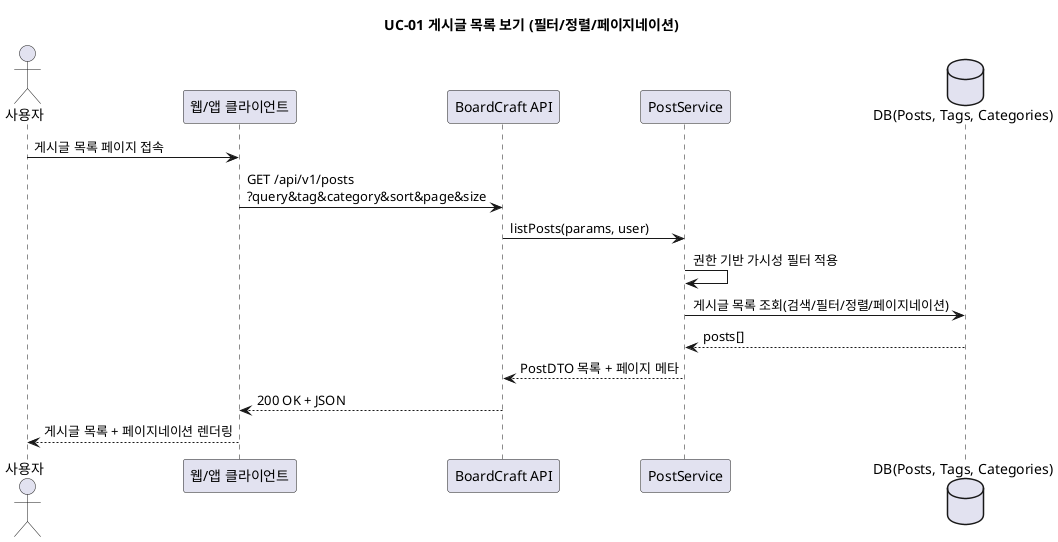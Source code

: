 @startuml
title UC-01 게시글 목록 보기 (필터/정렬/페이지네이션)

actor 사용자 as User
participant "웹/앱 클라이언트" as Client
participant "BoardCraft API" as API
participant "PostService" as Service
database "DB(Posts, Tags, Categories)" as DB

User -> Client : 게시글 목록 페이지 접속
Client -> API : GET /api/v1/posts\n?query&tag&category&sort&page&size

API -> Service : listPosts(params, user)

Service -> Service : 권한 기반 가시성 필터 적용

Service -> DB : 게시글 목록 조회(검색/필터/정렬/페이지네이션)
DB --> Service : posts[]

Service --> API : PostDTO 목록 + 페이지 메타
API --> Client : 200 OK + JSON
Client --> User : 게시글 목록 + 페이지네이션 렌더링
@enduml
